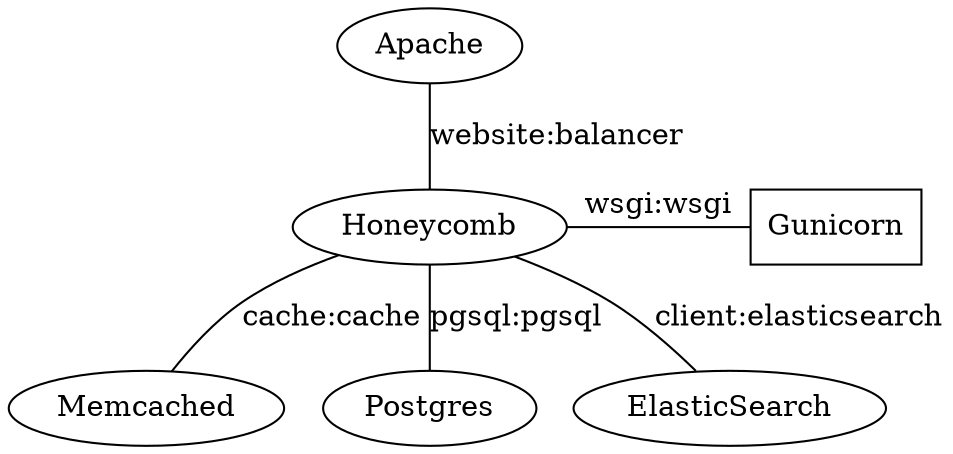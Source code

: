 graph HoneycombDeployment {
    Gunicorn [shape=box];

    Apache -- Honeycomb [label="website:balancer"];
    { rank=same;
        Honeycomb -- Gunicorn [label="wsgi:wsgi"];
    }
    Honeycomb -- Memcached [label="cache:cache"];
    Honeycomb -- Postgres [label="pgsql:pgsql"];
    Honeycomb -- ElasticSearch [label="client:elasticsearch"];
}
